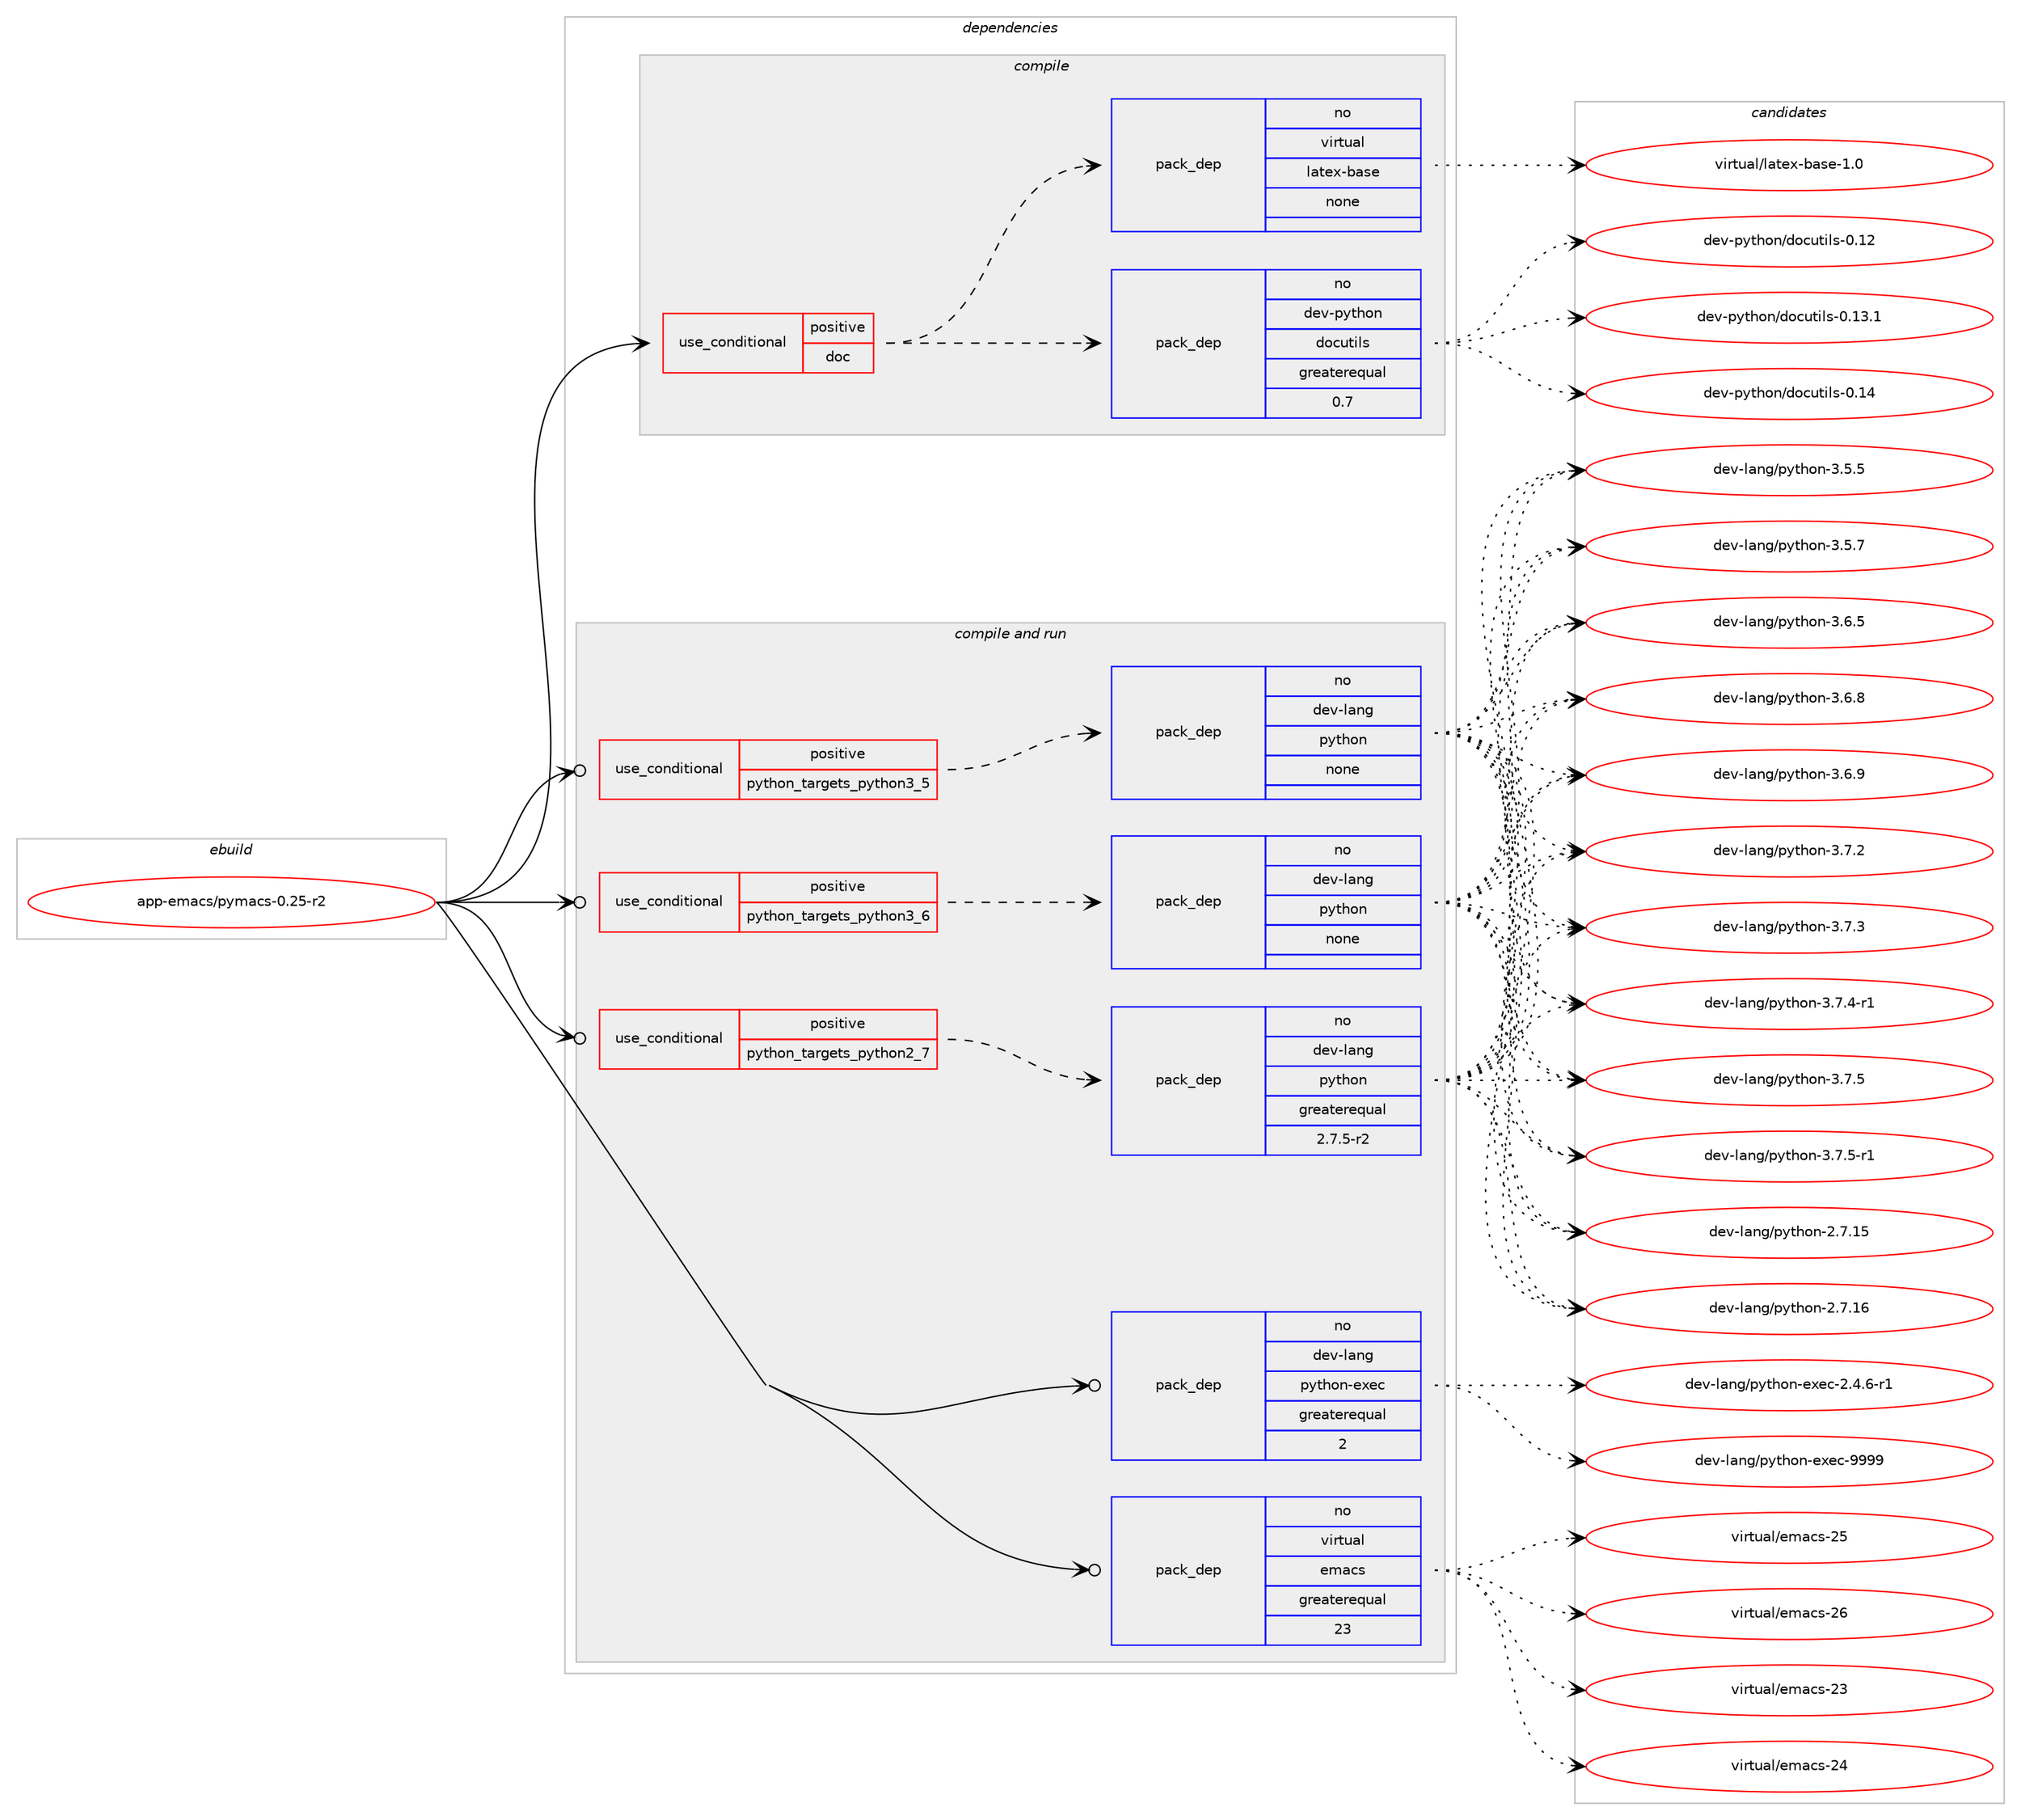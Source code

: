 digraph prolog {

# *************
# Graph options
# *************

newrank=true;
concentrate=true;
compound=true;
graph [rankdir=LR,fontname=Helvetica,fontsize=10,ranksep=1.5];#, ranksep=2.5, nodesep=0.2];
edge  [arrowhead=vee];
node  [fontname=Helvetica,fontsize=10];

# **********
# The ebuild
# **********

subgraph cluster_leftcol {
color=gray;
rank=same;
label=<<i>ebuild</i>>;
id [label="app-emacs/pymacs-0.25-r2", color=red, width=4, href="../app-emacs/pymacs-0.25-r2.svg"];
}

# ****************
# The dependencies
# ****************

subgraph cluster_midcol {
color=gray;
label=<<i>dependencies</i>>;
subgraph cluster_compile {
fillcolor="#eeeeee";
style=filled;
label=<<i>compile</i>>;
subgraph cond115020 {
dependency482991 [label=<<TABLE BORDER="0" CELLBORDER="1" CELLSPACING="0" CELLPADDING="4"><TR><TD ROWSPAN="3" CELLPADDING="10">use_conditional</TD></TR><TR><TD>positive</TD></TR><TR><TD>doc</TD></TR></TABLE>>, shape=none, color=red];
subgraph pack359177 {
dependency482992 [label=<<TABLE BORDER="0" CELLBORDER="1" CELLSPACING="0" CELLPADDING="4" WIDTH="220"><TR><TD ROWSPAN="6" CELLPADDING="30">pack_dep</TD></TR><TR><TD WIDTH="110">no</TD></TR><TR><TD>dev-python</TD></TR><TR><TD>docutils</TD></TR><TR><TD>greaterequal</TD></TR><TR><TD>0.7</TD></TR></TABLE>>, shape=none, color=blue];
}
dependency482991:e -> dependency482992:w [weight=20,style="dashed",arrowhead="vee"];
subgraph pack359178 {
dependency482993 [label=<<TABLE BORDER="0" CELLBORDER="1" CELLSPACING="0" CELLPADDING="4" WIDTH="220"><TR><TD ROWSPAN="6" CELLPADDING="30">pack_dep</TD></TR><TR><TD WIDTH="110">no</TD></TR><TR><TD>virtual</TD></TR><TR><TD>latex-base</TD></TR><TR><TD>none</TD></TR><TR><TD></TD></TR></TABLE>>, shape=none, color=blue];
}
dependency482991:e -> dependency482993:w [weight=20,style="dashed",arrowhead="vee"];
}
id:e -> dependency482991:w [weight=20,style="solid",arrowhead="vee"];
}
subgraph cluster_compileandrun {
fillcolor="#eeeeee";
style=filled;
label=<<i>compile and run</i>>;
subgraph cond115021 {
dependency482994 [label=<<TABLE BORDER="0" CELLBORDER="1" CELLSPACING="0" CELLPADDING="4"><TR><TD ROWSPAN="3" CELLPADDING="10">use_conditional</TD></TR><TR><TD>positive</TD></TR><TR><TD>python_targets_python2_7</TD></TR></TABLE>>, shape=none, color=red];
subgraph pack359179 {
dependency482995 [label=<<TABLE BORDER="0" CELLBORDER="1" CELLSPACING="0" CELLPADDING="4" WIDTH="220"><TR><TD ROWSPAN="6" CELLPADDING="30">pack_dep</TD></TR><TR><TD WIDTH="110">no</TD></TR><TR><TD>dev-lang</TD></TR><TR><TD>python</TD></TR><TR><TD>greaterequal</TD></TR><TR><TD>2.7.5-r2</TD></TR></TABLE>>, shape=none, color=blue];
}
dependency482994:e -> dependency482995:w [weight=20,style="dashed",arrowhead="vee"];
}
id:e -> dependency482994:w [weight=20,style="solid",arrowhead="odotvee"];
subgraph cond115022 {
dependency482996 [label=<<TABLE BORDER="0" CELLBORDER="1" CELLSPACING="0" CELLPADDING="4"><TR><TD ROWSPAN="3" CELLPADDING="10">use_conditional</TD></TR><TR><TD>positive</TD></TR><TR><TD>python_targets_python3_5</TD></TR></TABLE>>, shape=none, color=red];
subgraph pack359180 {
dependency482997 [label=<<TABLE BORDER="0" CELLBORDER="1" CELLSPACING="0" CELLPADDING="4" WIDTH="220"><TR><TD ROWSPAN="6" CELLPADDING="30">pack_dep</TD></TR><TR><TD WIDTH="110">no</TD></TR><TR><TD>dev-lang</TD></TR><TR><TD>python</TD></TR><TR><TD>none</TD></TR><TR><TD></TD></TR></TABLE>>, shape=none, color=blue];
}
dependency482996:e -> dependency482997:w [weight=20,style="dashed",arrowhead="vee"];
}
id:e -> dependency482996:w [weight=20,style="solid",arrowhead="odotvee"];
subgraph cond115023 {
dependency482998 [label=<<TABLE BORDER="0" CELLBORDER="1" CELLSPACING="0" CELLPADDING="4"><TR><TD ROWSPAN="3" CELLPADDING="10">use_conditional</TD></TR><TR><TD>positive</TD></TR><TR><TD>python_targets_python3_6</TD></TR></TABLE>>, shape=none, color=red];
subgraph pack359181 {
dependency482999 [label=<<TABLE BORDER="0" CELLBORDER="1" CELLSPACING="0" CELLPADDING="4" WIDTH="220"><TR><TD ROWSPAN="6" CELLPADDING="30">pack_dep</TD></TR><TR><TD WIDTH="110">no</TD></TR><TR><TD>dev-lang</TD></TR><TR><TD>python</TD></TR><TR><TD>none</TD></TR><TR><TD></TD></TR></TABLE>>, shape=none, color=blue];
}
dependency482998:e -> dependency482999:w [weight=20,style="dashed",arrowhead="vee"];
}
id:e -> dependency482998:w [weight=20,style="solid",arrowhead="odotvee"];
subgraph pack359182 {
dependency483000 [label=<<TABLE BORDER="0" CELLBORDER="1" CELLSPACING="0" CELLPADDING="4" WIDTH="220"><TR><TD ROWSPAN="6" CELLPADDING="30">pack_dep</TD></TR><TR><TD WIDTH="110">no</TD></TR><TR><TD>dev-lang</TD></TR><TR><TD>python-exec</TD></TR><TR><TD>greaterequal</TD></TR><TR><TD>2</TD></TR></TABLE>>, shape=none, color=blue];
}
id:e -> dependency483000:w [weight=20,style="solid",arrowhead="odotvee"];
subgraph pack359183 {
dependency483001 [label=<<TABLE BORDER="0" CELLBORDER="1" CELLSPACING="0" CELLPADDING="4" WIDTH="220"><TR><TD ROWSPAN="6" CELLPADDING="30">pack_dep</TD></TR><TR><TD WIDTH="110">no</TD></TR><TR><TD>virtual</TD></TR><TR><TD>emacs</TD></TR><TR><TD>greaterequal</TD></TR><TR><TD>23</TD></TR></TABLE>>, shape=none, color=blue];
}
id:e -> dependency483001:w [weight=20,style="solid",arrowhead="odotvee"];
}
subgraph cluster_run {
fillcolor="#eeeeee";
style=filled;
label=<<i>run</i>>;
}
}

# **************
# The candidates
# **************

subgraph cluster_choices {
rank=same;
color=gray;
label=<<i>candidates</i>>;

subgraph choice359177 {
color=black;
nodesep=1;
choice1001011184511212111610411111047100111991171161051081154548464950 [label="dev-python/docutils-0.12", color=red, width=4,href="../dev-python/docutils-0.12.svg"];
choice10010111845112121116104111110471001119911711610510811545484649514649 [label="dev-python/docutils-0.13.1", color=red, width=4,href="../dev-python/docutils-0.13.1.svg"];
choice1001011184511212111610411111047100111991171161051081154548464952 [label="dev-python/docutils-0.14", color=red, width=4,href="../dev-python/docutils-0.14.svg"];
dependency482992:e -> choice1001011184511212111610411111047100111991171161051081154548464950:w [style=dotted,weight="100"];
dependency482992:e -> choice10010111845112121116104111110471001119911711610510811545484649514649:w [style=dotted,weight="100"];
dependency482992:e -> choice1001011184511212111610411111047100111991171161051081154548464952:w [style=dotted,weight="100"];
}
subgraph choice359178 {
color=black;
nodesep=1;
choice11810511411611797108471089711610112045989711510145494648 [label="virtual/latex-base-1.0", color=red, width=4,href="../virtual/latex-base-1.0.svg"];
dependency482993:e -> choice11810511411611797108471089711610112045989711510145494648:w [style=dotted,weight="100"];
}
subgraph choice359179 {
color=black;
nodesep=1;
choice10010111845108971101034711212111610411111045504655464953 [label="dev-lang/python-2.7.15", color=red, width=4,href="../dev-lang/python-2.7.15.svg"];
choice10010111845108971101034711212111610411111045504655464954 [label="dev-lang/python-2.7.16", color=red, width=4,href="../dev-lang/python-2.7.16.svg"];
choice100101118451089711010347112121116104111110455146534653 [label="dev-lang/python-3.5.5", color=red, width=4,href="../dev-lang/python-3.5.5.svg"];
choice100101118451089711010347112121116104111110455146534655 [label="dev-lang/python-3.5.7", color=red, width=4,href="../dev-lang/python-3.5.7.svg"];
choice100101118451089711010347112121116104111110455146544653 [label="dev-lang/python-3.6.5", color=red, width=4,href="../dev-lang/python-3.6.5.svg"];
choice100101118451089711010347112121116104111110455146544656 [label="dev-lang/python-3.6.8", color=red, width=4,href="../dev-lang/python-3.6.8.svg"];
choice100101118451089711010347112121116104111110455146544657 [label="dev-lang/python-3.6.9", color=red, width=4,href="../dev-lang/python-3.6.9.svg"];
choice100101118451089711010347112121116104111110455146554650 [label="dev-lang/python-3.7.2", color=red, width=4,href="../dev-lang/python-3.7.2.svg"];
choice100101118451089711010347112121116104111110455146554651 [label="dev-lang/python-3.7.3", color=red, width=4,href="../dev-lang/python-3.7.3.svg"];
choice1001011184510897110103471121211161041111104551465546524511449 [label="dev-lang/python-3.7.4-r1", color=red, width=4,href="../dev-lang/python-3.7.4-r1.svg"];
choice100101118451089711010347112121116104111110455146554653 [label="dev-lang/python-3.7.5", color=red, width=4,href="../dev-lang/python-3.7.5.svg"];
choice1001011184510897110103471121211161041111104551465546534511449 [label="dev-lang/python-3.7.5-r1", color=red, width=4,href="../dev-lang/python-3.7.5-r1.svg"];
dependency482995:e -> choice10010111845108971101034711212111610411111045504655464953:w [style=dotted,weight="100"];
dependency482995:e -> choice10010111845108971101034711212111610411111045504655464954:w [style=dotted,weight="100"];
dependency482995:e -> choice100101118451089711010347112121116104111110455146534653:w [style=dotted,weight="100"];
dependency482995:e -> choice100101118451089711010347112121116104111110455146534655:w [style=dotted,weight="100"];
dependency482995:e -> choice100101118451089711010347112121116104111110455146544653:w [style=dotted,weight="100"];
dependency482995:e -> choice100101118451089711010347112121116104111110455146544656:w [style=dotted,weight="100"];
dependency482995:e -> choice100101118451089711010347112121116104111110455146544657:w [style=dotted,weight="100"];
dependency482995:e -> choice100101118451089711010347112121116104111110455146554650:w [style=dotted,weight="100"];
dependency482995:e -> choice100101118451089711010347112121116104111110455146554651:w [style=dotted,weight="100"];
dependency482995:e -> choice1001011184510897110103471121211161041111104551465546524511449:w [style=dotted,weight="100"];
dependency482995:e -> choice100101118451089711010347112121116104111110455146554653:w [style=dotted,weight="100"];
dependency482995:e -> choice1001011184510897110103471121211161041111104551465546534511449:w [style=dotted,weight="100"];
}
subgraph choice359180 {
color=black;
nodesep=1;
choice10010111845108971101034711212111610411111045504655464953 [label="dev-lang/python-2.7.15", color=red, width=4,href="../dev-lang/python-2.7.15.svg"];
choice10010111845108971101034711212111610411111045504655464954 [label="dev-lang/python-2.7.16", color=red, width=4,href="../dev-lang/python-2.7.16.svg"];
choice100101118451089711010347112121116104111110455146534653 [label="dev-lang/python-3.5.5", color=red, width=4,href="../dev-lang/python-3.5.5.svg"];
choice100101118451089711010347112121116104111110455146534655 [label="dev-lang/python-3.5.7", color=red, width=4,href="../dev-lang/python-3.5.7.svg"];
choice100101118451089711010347112121116104111110455146544653 [label="dev-lang/python-3.6.5", color=red, width=4,href="../dev-lang/python-3.6.5.svg"];
choice100101118451089711010347112121116104111110455146544656 [label="dev-lang/python-3.6.8", color=red, width=4,href="../dev-lang/python-3.6.8.svg"];
choice100101118451089711010347112121116104111110455146544657 [label="dev-lang/python-3.6.9", color=red, width=4,href="../dev-lang/python-3.6.9.svg"];
choice100101118451089711010347112121116104111110455146554650 [label="dev-lang/python-3.7.2", color=red, width=4,href="../dev-lang/python-3.7.2.svg"];
choice100101118451089711010347112121116104111110455146554651 [label="dev-lang/python-3.7.3", color=red, width=4,href="../dev-lang/python-3.7.3.svg"];
choice1001011184510897110103471121211161041111104551465546524511449 [label="dev-lang/python-3.7.4-r1", color=red, width=4,href="../dev-lang/python-3.7.4-r1.svg"];
choice100101118451089711010347112121116104111110455146554653 [label="dev-lang/python-3.7.5", color=red, width=4,href="../dev-lang/python-3.7.5.svg"];
choice1001011184510897110103471121211161041111104551465546534511449 [label="dev-lang/python-3.7.5-r1", color=red, width=4,href="../dev-lang/python-3.7.5-r1.svg"];
dependency482997:e -> choice10010111845108971101034711212111610411111045504655464953:w [style=dotted,weight="100"];
dependency482997:e -> choice10010111845108971101034711212111610411111045504655464954:w [style=dotted,weight="100"];
dependency482997:e -> choice100101118451089711010347112121116104111110455146534653:w [style=dotted,weight="100"];
dependency482997:e -> choice100101118451089711010347112121116104111110455146534655:w [style=dotted,weight="100"];
dependency482997:e -> choice100101118451089711010347112121116104111110455146544653:w [style=dotted,weight="100"];
dependency482997:e -> choice100101118451089711010347112121116104111110455146544656:w [style=dotted,weight="100"];
dependency482997:e -> choice100101118451089711010347112121116104111110455146544657:w [style=dotted,weight="100"];
dependency482997:e -> choice100101118451089711010347112121116104111110455146554650:w [style=dotted,weight="100"];
dependency482997:e -> choice100101118451089711010347112121116104111110455146554651:w [style=dotted,weight="100"];
dependency482997:e -> choice1001011184510897110103471121211161041111104551465546524511449:w [style=dotted,weight="100"];
dependency482997:e -> choice100101118451089711010347112121116104111110455146554653:w [style=dotted,weight="100"];
dependency482997:e -> choice1001011184510897110103471121211161041111104551465546534511449:w [style=dotted,weight="100"];
}
subgraph choice359181 {
color=black;
nodesep=1;
choice10010111845108971101034711212111610411111045504655464953 [label="dev-lang/python-2.7.15", color=red, width=4,href="../dev-lang/python-2.7.15.svg"];
choice10010111845108971101034711212111610411111045504655464954 [label="dev-lang/python-2.7.16", color=red, width=4,href="../dev-lang/python-2.7.16.svg"];
choice100101118451089711010347112121116104111110455146534653 [label="dev-lang/python-3.5.5", color=red, width=4,href="../dev-lang/python-3.5.5.svg"];
choice100101118451089711010347112121116104111110455146534655 [label="dev-lang/python-3.5.7", color=red, width=4,href="../dev-lang/python-3.5.7.svg"];
choice100101118451089711010347112121116104111110455146544653 [label="dev-lang/python-3.6.5", color=red, width=4,href="../dev-lang/python-3.6.5.svg"];
choice100101118451089711010347112121116104111110455146544656 [label="dev-lang/python-3.6.8", color=red, width=4,href="../dev-lang/python-3.6.8.svg"];
choice100101118451089711010347112121116104111110455146544657 [label="dev-lang/python-3.6.9", color=red, width=4,href="../dev-lang/python-3.6.9.svg"];
choice100101118451089711010347112121116104111110455146554650 [label="dev-lang/python-3.7.2", color=red, width=4,href="../dev-lang/python-3.7.2.svg"];
choice100101118451089711010347112121116104111110455146554651 [label="dev-lang/python-3.7.3", color=red, width=4,href="../dev-lang/python-3.7.3.svg"];
choice1001011184510897110103471121211161041111104551465546524511449 [label="dev-lang/python-3.7.4-r1", color=red, width=4,href="../dev-lang/python-3.7.4-r1.svg"];
choice100101118451089711010347112121116104111110455146554653 [label="dev-lang/python-3.7.5", color=red, width=4,href="../dev-lang/python-3.7.5.svg"];
choice1001011184510897110103471121211161041111104551465546534511449 [label="dev-lang/python-3.7.5-r1", color=red, width=4,href="../dev-lang/python-3.7.5-r1.svg"];
dependency482999:e -> choice10010111845108971101034711212111610411111045504655464953:w [style=dotted,weight="100"];
dependency482999:e -> choice10010111845108971101034711212111610411111045504655464954:w [style=dotted,weight="100"];
dependency482999:e -> choice100101118451089711010347112121116104111110455146534653:w [style=dotted,weight="100"];
dependency482999:e -> choice100101118451089711010347112121116104111110455146534655:w [style=dotted,weight="100"];
dependency482999:e -> choice100101118451089711010347112121116104111110455146544653:w [style=dotted,weight="100"];
dependency482999:e -> choice100101118451089711010347112121116104111110455146544656:w [style=dotted,weight="100"];
dependency482999:e -> choice100101118451089711010347112121116104111110455146544657:w [style=dotted,weight="100"];
dependency482999:e -> choice100101118451089711010347112121116104111110455146554650:w [style=dotted,weight="100"];
dependency482999:e -> choice100101118451089711010347112121116104111110455146554651:w [style=dotted,weight="100"];
dependency482999:e -> choice1001011184510897110103471121211161041111104551465546524511449:w [style=dotted,weight="100"];
dependency482999:e -> choice100101118451089711010347112121116104111110455146554653:w [style=dotted,weight="100"];
dependency482999:e -> choice1001011184510897110103471121211161041111104551465546534511449:w [style=dotted,weight="100"];
}
subgraph choice359182 {
color=black;
nodesep=1;
choice10010111845108971101034711212111610411111045101120101994550465246544511449 [label="dev-lang/python-exec-2.4.6-r1", color=red, width=4,href="../dev-lang/python-exec-2.4.6-r1.svg"];
choice10010111845108971101034711212111610411111045101120101994557575757 [label="dev-lang/python-exec-9999", color=red, width=4,href="../dev-lang/python-exec-9999.svg"];
dependency483000:e -> choice10010111845108971101034711212111610411111045101120101994550465246544511449:w [style=dotted,weight="100"];
dependency483000:e -> choice10010111845108971101034711212111610411111045101120101994557575757:w [style=dotted,weight="100"];
}
subgraph choice359183 {
color=black;
nodesep=1;
choice11810511411611797108471011099799115455051 [label="virtual/emacs-23", color=red, width=4,href="../virtual/emacs-23.svg"];
choice11810511411611797108471011099799115455052 [label="virtual/emacs-24", color=red, width=4,href="../virtual/emacs-24.svg"];
choice11810511411611797108471011099799115455053 [label="virtual/emacs-25", color=red, width=4,href="../virtual/emacs-25.svg"];
choice11810511411611797108471011099799115455054 [label="virtual/emacs-26", color=red, width=4,href="../virtual/emacs-26.svg"];
dependency483001:e -> choice11810511411611797108471011099799115455051:w [style=dotted,weight="100"];
dependency483001:e -> choice11810511411611797108471011099799115455052:w [style=dotted,weight="100"];
dependency483001:e -> choice11810511411611797108471011099799115455053:w [style=dotted,weight="100"];
dependency483001:e -> choice11810511411611797108471011099799115455054:w [style=dotted,weight="100"];
}
}

}
